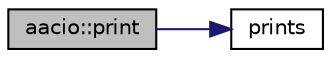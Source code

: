 digraph "aacio::print"
{
  edge [fontname="Helvetica",fontsize="10",labelfontname="Helvetica",labelfontsize="10"];
  node [fontname="Helvetica",fontsize="10",shape=record];
  rankdir="LR";
  Node21 [label="aacio::print",height=0.2,width=0.4,color="black", fillcolor="grey75", style="filled", fontcolor="black"];
  Node21 -> Node22 [color="midnightblue",fontsize="10",style="solid",fontname="Helvetica"];
  Node22 [label="prints",height=0.2,width=0.4,color="black", fillcolor="white", style="filled",URL="$group__consolecapi.html#gaa99be0cc1b9e5cbbc2b12a43537e7ed3",tooltip="Prints string. "];
}
